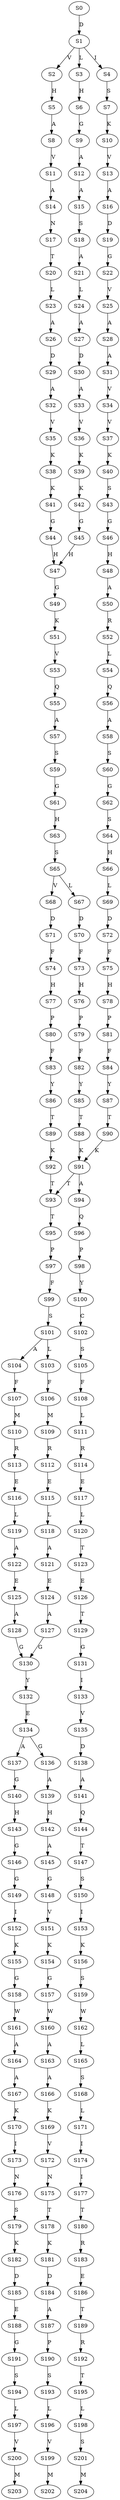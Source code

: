 strict digraph  {
	S0 -> S1 [ label = D ];
	S1 -> S2 [ label = V ];
	S1 -> S3 [ label = L ];
	S1 -> S4 [ label = I ];
	S2 -> S5 [ label = H ];
	S3 -> S6 [ label = H ];
	S4 -> S7 [ label = S ];
	S5 -> S8 [ label = A ];
	S6 -> S9 [ label = G ];
	S7 -> S10 [ label = K ];
	S8 -> S11 [ label = V ];
	S9 -> S12 [ label = A ];
	S10 -> S13 [ label = V ];
	S11 -> S14 [ label = A ];
	S12 -> S15 [ label = A ];
	S13 -> S16 [ label = A ];
	S14 -> S17 [ label = N ];
	S15 -> S18 [ label = S ];
	S16 -> S19 [ label = D ];
	S17 -> S20 [ label = T ];
	S18 -> S21 [ label = A ];
	S19 -> S22 [ label = G ];
	S20 -> S23 [ label = L ];
	S21 -> S24 [ label = L ];
	S22 -> S25 [ label = V ];
	S23 -> S26 [ label = A ];
	S24 -> S27 [ label = A ];
	S25 -> S28 [ label = A ];
	S26 -> S29 [ label = D ];
	S27 -> S30 [ label = D ];
	S28 -> S31 [ label = A ];
	S29 -> S32 [ label = A ];
	S30 -> S33 [ label = A ];
	S31 -> S34 [ label = V ];
	S32 -> S35 [ label = V ];
	S33 -> S36 [ label = V ];
	S34 -> S37 [ label = V ];
	S35 -> S38 [ label = K ];
	S36 -> S39 [ label = K ];
	S37 -> S40 [ label = K ];
	S38 -> S41 [ label = K ];
	S39 -> S42 [ label = K ];
	S40 -> S43 [ label = S ];
	S41 -> S44 [ label = G ];
	S42 -> S45 [ label = G ];
	S43 -> S46 [ label = G ];
	S44 -> S47 [ label = H ];
	S45 -> S47 [ label = H ];
	S46 -> S48 [ label = H ];
	S47 -> S49 [ label = G ];
	S48 -> S50 [ label = A ];
	S49 -> S51 [ label = K ];
	S50 -> S52 [ label = R ];
	S51 -> S53 [ label = V ];
	S52 -> S54 [ label = L ];
	S53 -> S55 [ label = Q ];
	S54 -> S56 [ label = Q ];
	S55 -> S57 [ label = A ];
	S56 -> S58 [ label = A ];
	S57 -> S59 [ label = S ];
	S58 -> S60 [ label = S ];
	S59 -> S61 [ label = G ];
	S60 -> S62 [ label = G ];
	S61 -> S63 [ label = H ];
	S62 -> S64 [ label = S ];
	S63 -> S65 [ label = S ];
	S64 -> S66 [ label = H ];
	S65 -> S67 [ label = L ];
	S65 -> S68 [ label = V ];
	S66 -> S69 [ label = L ];
	S67 -> S70 [ label = D ];
	S68 -> S71 [ label = D ];
	S69 -> S72 [ label = D ];
	S70 -> S73 [ label = F ];
	S71 -> S74 [ label = F ];
	S72 -> S75 [ label = F ];
	S73 -> S76 [ label = H ];
	S74 -> S77 [ label = H ];
	S75 -> S78 [ label = H ];
	S76 -> S79 [ label = P ];
	S77 -> S80 [ label = P ];
	S78 -> S81 [ label = P ];
	S79 -> S82 [ label = F ];
	S80 -> S83 [ label = F ];
	S81 -> S84 [ label = F ];
	S82 -> S85 [ label = Y ];
	S83 -> S86 [ label = Y ];
	S84 -> S87 [ label = Y ];
	S85 -> S88 [ label = T ];
	S86 -> S89 [ label = T ];
	S87 -> S90 [ label = T ];
	S88 -> S91 [ label = K ];
	S89 -> S92 [ label = K ];
	S90 -> S91 [ label = K ];
	S91 -> S93 [ label = T ];
	S91 -> S94 [ label = A ];
	S92 -> S93 [ label = T ];
	S93 -> S95 [ label = T ];
	S94 -> S96 [ label = Q ];
	S95 -> S97 [ label = P ];
	S96 -> S98 [ label = P ];
	S97 -> S99 [ label = F ];
	S98 -> S100 [ label = Y ];
	S99 -> S101 [ label = S ];
	S100 -> S102 [ label = C ];
	S101 -> S103 [ label = L ];
	S101 -> S104 [ label = A ];
	S102 -> S105 [ label = S ];
	S103 -> S106 [ label = F ];
	S104 -> S107 [ label = F ];
	S105 -> S108 [ label = F ];
	S106 -> S109 [ label = M ];
	S107 -> S110 [ label = M ];
	S108 -> S111 [ label = L ];
	S109 -> S112 [ label = R ];
	S110 -> S113 [ label = R ];
	S111 -> S114 [ label = R ];
	S112 -> S115 [ label = E ];
	S113 -> S116 [ label = E ];
	S114 -> S117 [ label = E ];
	S115 -> S118 [ label = L ];
	S116 -> S119 [ label = L ];
	S117 -> S120 [ label = L ];
	S118 -> S121 [ label = A ];
	S119 -> S122 [ label = A ];
	S120 -> S123 [ label = T ];
	S121 -> S124 [ label = E ];
	S122 -> S125 [ label = E ];
	S123 -> S126 [ label = E ];
	S124 -> S127 [ label = A ];
	S125 -> S128 [ label = A ];
	S126 -> S129 [ label = T ];
	S127 -> S130 [ label = G ];
	S128 -> S130 [ label = G ];
	S129 -> S131 [ label = G ];
	S130 -> S132 [ label = Y ];
	S131 -> S133 [ label = I ];
	S132 -> S134 [ label = E ];
	S133 -> S135 [ label = V ];
	S134 -> S136 [ label = G ];
	S134 -> S137 [ label = A ];
	S135 -> S138 [ label = D ];
	S136 -> S139 [ label = A ];
	S137 -> S140 [ label = G ];
	S138 -> S141 [ label = A ];
	S139 -> S142 [ label = H ];
	S140 -> S143 [ label = H ];
	S141 -> S144 [ label = Q ];
	S142 -> S145 [ label = A ];
	S143 -> S146 [ label = G ];
	S144 -> S147 [ label = T ];
	S145 -> S148 [ label = G ];
	S146 -> S149 [ label = G ];
	S147 -> S150 [ label = S ];
	S148 -> S151 [ label = V ];
	S149 -> S152 [ label = I ];
	S150 -> S153 [ label = I ];
	S151 -> S154 [ label = K ];
	S152 -> S155 [ label = K ];
	S153 -> S156 [ label = K ];
	S154 -> S157 [ label = G ];
	S155 -> S158 [ label = G ];
	S156 -> S159 [ label = S ];
	S157 -> S160 [ label = W ];
	S158 -> S161 [ label = W ];
	S159 -> S162 [ label = W ];
	S160 -> S163 [ label = A ];
	S161 -> S164 [ label = A ];
	S162 -> S165 [ label = L ];
	S163 -> S166 [ label = A ];
	S164 -> S167 [ label = A ];
	S165 -> S168 [ label = S ];
	S166 -> S169 [ label = K ];
	S167 -> S170 [ label = K ];
	S168 -> S171 [ label = L ];
	S169 -> S172 [ label = V ];
	S170 -> S173 [ label = I ];
	S171 -> S174 [ label = I ];
	S172 -> S175 [ label = N ];
	S173 -> S176 [ label = N ];
	S174 -> S177 [ label = I ];
	S175 -> S178 [ label = T ];
	S176 -> S179 [ label = S ];
	S177 -> S180 [ label = T ];
	S178 -> S181 [ label = K ];
	S179 -> S182 [ label = K ];
	S180 -> S183 [ label = R ];
	S181 -> S184 [ label = D ];
	S182 -> S185 [ label = D ];
	S183 -> S186 [ label = E ];
	S184 -> S187 [ label = A ];
	S185 -> S188 [ label = E ];
	S186 -> S189 [ label = T ];
	S187 -> S190 [ label = P ];
	S188 -> S191 [ label = G ];
	S189 -> S192 [ label = R ];
	S190 -> S193 [ label = S ];
	S191 -> S194 [ label = S ];
	S192 -> S195 [ label = T ];
	S193 -> S196 [ label = L ];
	S194 -> S197 [ label = L ];
	S195 -> S198 [ label = L ];
	S196 -> S199 [ label = V ];
	S197 -> S200 [ label = V ];
	S198 -> S201 [ label = S ];
	S199 -> S202 [ label = M ];
	S200 -> S203 [ label = M ];
	S201 -> S204 [ label = M ];
}
